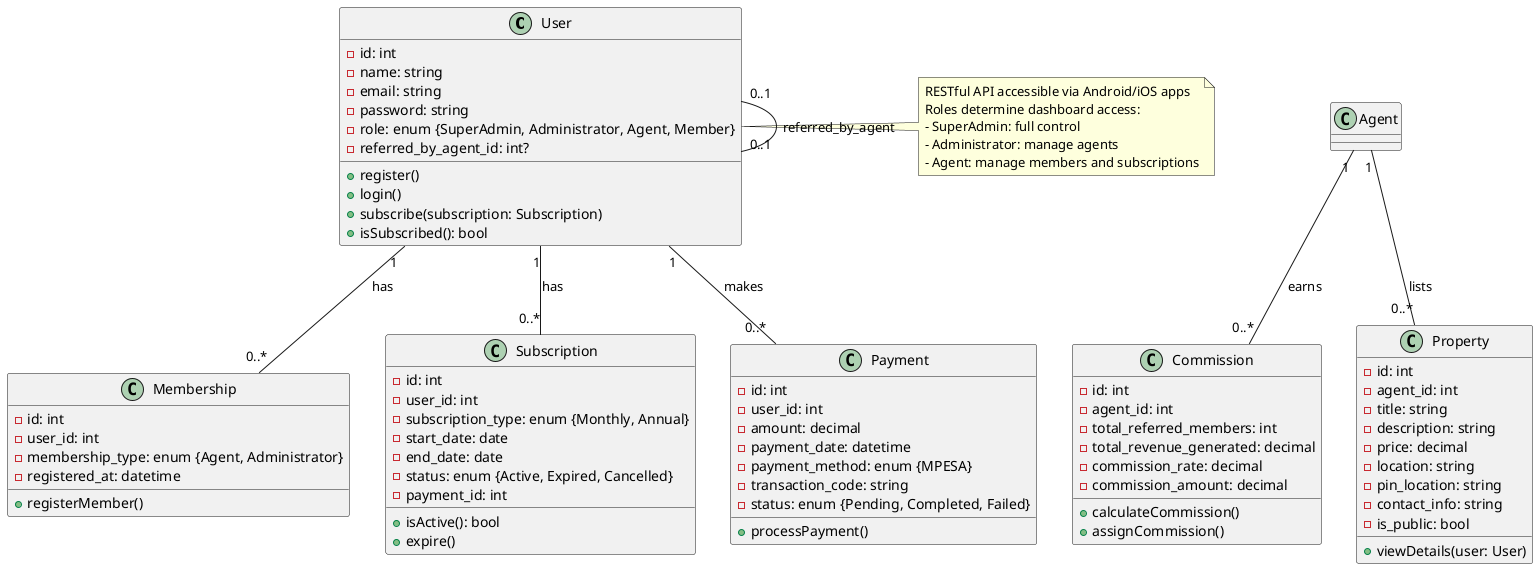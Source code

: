 @startuml
' Define User class with roles
class User {
  - id: int
  - name: string
  - email: string
  - password: string
  - role: enum {SuperAdmin, Administrator, Agent, Member}
  - referred_by_agent_id: int?
  + register()
  + login()
  + subscribe(subscription: Subscription)
  + isSubscribed(): bool
}

' Membership class for agent/admin registration
class Membership {
  - id: int
  - user_id: int
  - membership_type: enum {Agent, Administrator}
  - registered_at: datetime
  + registerMember()
}

' Subscription class
class Subscription {
  - id: int
  - user_id: int
  - subscription_type: enum {Monthly, Annual}
  - start_date: date
  - end_date: date
  - status: enum {Active, Expired, Cancelled}
  - payment_id: int
  + isActive(): bool
  + expire()
}

' Payment class for MPESA transactions
class Payment {
  - id: int
  - user_id: int
  - amount: decimal
  - payment_date: datetime
  - payment_method: enum {MPESA}
  - transaction_code: string
  - status: enum {Pending, Completed, Failed}
  + processPayment()
}

' Commission class for agent commissions
class Commission {
  - id: int
  - agent_id: int
  - total_referred_members: int
  - total_revenue_generated: decimal
  - commission_rate: decimal
  - commission_amount: decimal
  + calculateCommission()
  + assignCommission()
}

' Property class for rental houses
class Property {
  - id: int
  - agent_id: int
  - title: string
  - description: string
  - price: decimal
  - location: string
  - pin_location: string
  - contact_info: string
  - is_public: bool
  + viewDetails(user: User)
}

' Relationships
User "1" -- "0..*" Membership : has
User "1" -- "0..*" Subscription : has
User "1" -- "0..*" Payment : makes
Agent "1" -- "0..*" Commission : earns
Agent "1" -- "0..*" Property : lists
User "0..1" -- "0..1" User : referred_by_agent

' Notes for API and Dashboards
note right of User
  RESTful API accessible via Android/iOS apps
  Roles determine dashboard access:
  - SuperAdmin: full control
  - Administrator: manage agents
  - Agent: manage members and subscriptions
end note

@enduml
